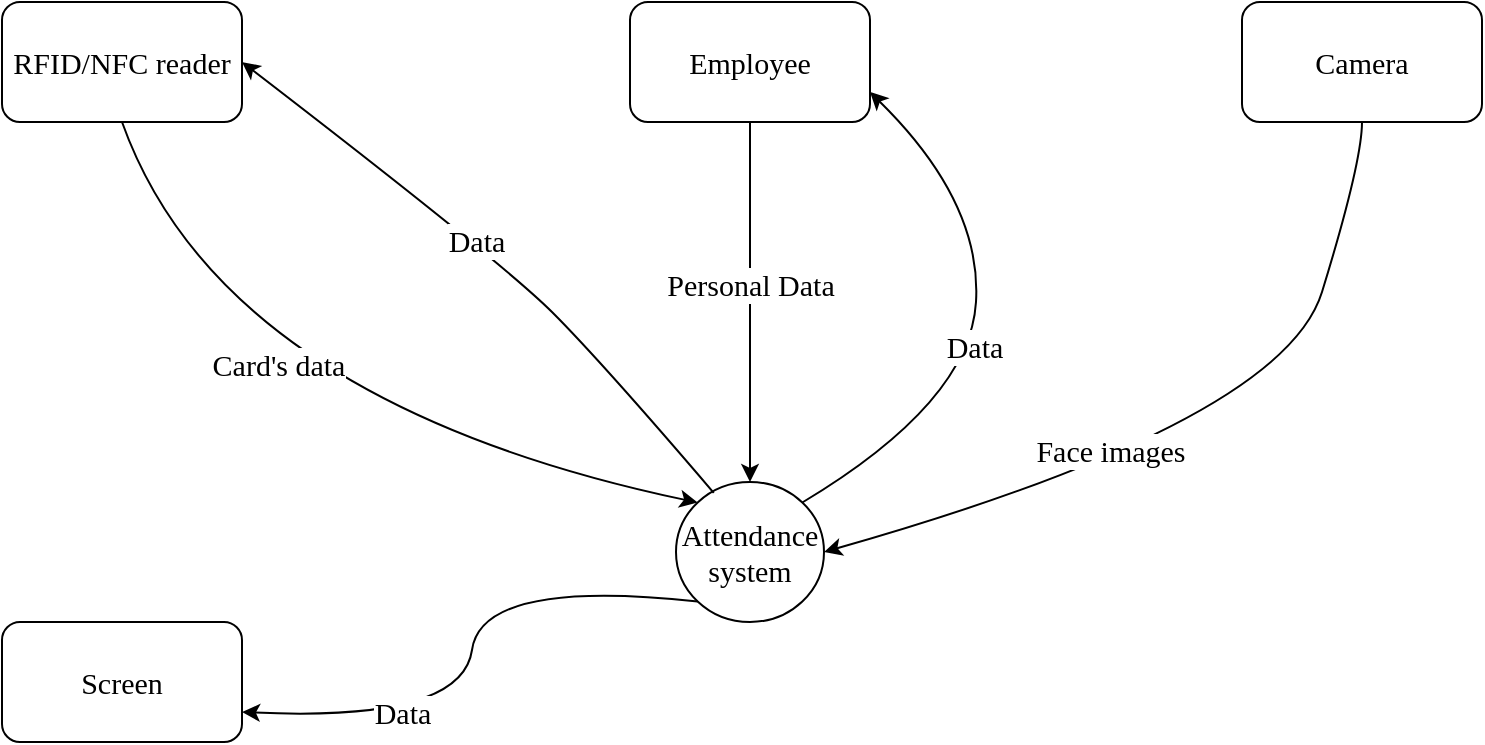 <mxfile version="19.0.3" type="device"><diagram id="MmtnPtG7CI6s9Mj6E5RJ" name="Page-1"><mxGraphModel dx="1037" dy="640" grid="1" gridSize="10" guides="1" tooltips="1" connect="1" arrows="1" fold="1" page="1" pageScale="1" pageWidth="827" pageHeight="1169" math="0" shadow="0"><root><mxCell id="0"/><mxCell id="1" parent="0"/><mxCell id="nPZA7qpnRAoJ6NCPJog4-1" value="RFID/NFC reader" style="rounded=1;whiteSpace=wrap;html=1;fontFamily=Times New Roman;fontSize=15;" parent="1" vertex="1"><mxGeometry x="40" y="40" width="120" height="60" as="geometry"/></mxCell><mxCell id="vkgwShbReoHaFRzFnjxC-2" style="edgeStyle=orthogonalEdgeStyle;rounded=0;orthogonalLoop=1;jettySize=auto;html=1;exitX=0.5;exitY=1;exitDx=0;exitDy=0;fontFamily=Times New Roman;fontSize=15;" parent="1" source="nPZA7qpnRAoJ6NCPJog4-2" target="nPZA7qpnRAoJ6NCPJog4-4" edge="1"><mxGeometry relative="1" as="geometry"><Array as="points"><mxPoint x="414" y="180"/><mxPoint x="414" y="180"/></Array></mxGeometry></mxCell><mxCell id="vkgwShbReoHaFRzFnjxC-14" value="Personal Data" style="edgeLabel;html=1;align=center;verticalAlign=middle;resizable=0;points=[];fontSize=15;fontFamily=Times New Roman;imageAspect=1;" parent="vkgwShbReoHaFRzFnjxC-2" vertex="1" connectable="0"><mxGeometry x="0.158" relative="1" as="geometry"><mxPoint y="-23" as="offset"/></mxGeometry></mxCell><mxCell id="nPZA7qpnRAoJ6NCPJog4-2" value="Employee" style="rounded=1;whiteSpace=wrap;html=1;fontFamily=Times New Roman;fontSize=15;" parent="1" vertex="1"><mxGeometry x="354" y="40" width="120" height="60" as="geometry"/></mxCell><mxCell id="nPZA7qpnRAoJ6NCPJog4-3" value="Camera" style="rounded=1;whiteSpace=wrap;html=1;fontFamily=Times New Roman;fontSize=15;" parent="1" vertex="1"><mxGeometry x="660" y="40" width="120" height="60" as="geometry"/></mxCell><mxCell id="nPZA7qpnRAoJ6NCPJog4-4" value="Attendance system" style="ellipse;whiteSpace=wrap;html=1;fontFamily=Times New Roman;fontSize=15;" parent="1" vertex="1"><mxGeometry x="377" y="280" width="74" height="70" as="geometry"/></mxCell><mxCell id="nPZA7qpnRAoJ6NCPJog4-5" value="Screen" style="rounded=1;whiteSpace=wrap;html=1;fontFamily=Times New Roman;fontSize=15;" parent="1" vertex="1"><mxGeometry x="40" y="350" width="120" height="60" as="geometry"/></mxCell><mxCell id="vkgwShbReoHaFRzFnjxC-4" value="" style="curved=1;endArrow=classic;html=1;rounded=0;fontFamily=Times New Roman;fontSize=15;exitX=1;exitY=0;exitDx=0;exitDy=0;entryX=1;entryY=0.75;entryDx=0;entryDy=0;" parent="1" source="nPZA7qpnRAoJ6NCPJog4-4" target="nPZA7qpnRAoJ6NCPJog4-2" edge="1"><mxGeometry width="50" height="50" relative="1" as="geometry"><mxPoint x="474" y="240" as="sourcePoint"/><mxPoint x="524" y="190" as="targetPoint"/><Array as="points"><mxPoint x="524" y="240"/><mxPoint x="530" y="140"/></Array></mxGeometry></mxCell><mxCell id="vkgwShbReoHaFRzFnjxC-13" value="Data" style="edgeLabel;html=1;align=center;verticalAlign=middle;resizable=0;points=[];fontSize=15;fontFamily=Times New Roman;" parent="vkgwShbReoHaFRzFnjxC-4" vertex="1" connectable="0"><mxGeometry x="0.043" y="1" relative="1" as="geometry"><mxPoint y="18" as="offset"/></mxGeometry></mxCell><mxCell id="vkgwShbReoHaFRzFnjxC-5" value="" style="curved=1;endArrow=classic;html=1;rounded=0;fontFamily=Times New Roman;fontSize=15;exitX=0.5;exitY=1;exitDx=0;exitDy=0;entryX=1;entryY=0.5;entryDx=0;entryDy=0;" parent="1" source="nPZA7qpnRAoJ6NCPJog4-3" target="nPZA7qpnRAoJ6NCPJog4-4" edge="1"><mxGeometry width="50" height="50" relative="1" as="geometry"><mxPoint x="629.296" y="326.716" as="sourcePoint"/><mxPoint x="620" y="140" as="targetPoint"/><Array as="points"><mxPoint x="720" y="120"/><mxPoint x="680" y="250"/></Array></mxGeometry></mxCell><mxCell id="vkgwShbReoHaFRzFnjxC-12" value="Face images" style="edgeLabel;html=1;align=center;verticalAlign=middle;resizable=0;points=[];fontSize=15;fontFamily=Times New Roman;" parent="vkgwShbReoHaFRzFnjxC-5" vertex="1" connectable="0"><mxGeometry x="0.234" y="-10" relative="1" as="geometry"><mxPoint as="offset"/></mxGeometry></mxCell><mxCell id="vkgwShbReoHaFRzFnjxC-6" value="" style="curved=1;endArrow=classic;html=1;rounded=0;fontFamily=Times New Roman;fontSize=15;exitX=0.255;exitY=0.077;exitDx=0;exitDy=0;exitPerimeter=0;entryX=1;entryY=0.5;entryDx=0;entryDy=0;" parent="1" source="nPZA7qpnRAoJ6NCPJog4-4" target="nPZA7qpnRAoJ6NCPJog4-1" edge="1"><mxGeometry width="50" height="50" relative="1" as="geometry"><mxPoint x="290" y="220" as="sourcePoint"/><mxPoint x="340" y="170" as="targetPoint"/><Array as="points"><mxPoint x="340" y="220"/><mxPoint x="290" y="170"/></Array></mxGeometry></mxCell><mxCell id="vkgwShbReoHaFRzFnjxC-15" value="Data" style="edgeLabel;html=1;align=center;verticalAlign=middle;resizable=0;points=[];fontSize=15;fontFamily=Times New Roman;" parent="vkgwShbReoHaFRzFnjxC-6" vertex="1" connectable="0"><mxGeometry x="0.085" y="-1" relative="1" as="geometry"><mxPoint as="offset"/></mxGeometry></mxCell><mxCell id="vkgwShbReoHaFRzFnjxC-8" value="" style="curved=1;endArrow=classic;html=1;rounded=0;fontFamily=Times New Roman;fontSize=15;exitX=0.5;exitY=1;exitDx=0;exitDy=0;entryX=0;entryY=0;entryDx=0;entryDy=0;" parent="1" source="nPZA7qpnRAoJ6NCPJog4-1" target="nPZA7qpnRAoJ6NCPJog4-4" edge="1"><mxGeometry width="50" height="50" relative="1" as="geometry"><mxPoint x="170" y="190" as="sourcePoint"/><mxPoint x="220" y="140" as="targetPoint"/><Array as="points"><mxPoint x="150" y="240"/></Array></mxGeometry></mxCell><mxCell id="vkgwShbReoHaFRzFnjxC-16" value="Card's data" style="edgeLabel;html=1;align=center;verticalAlign=middle;resizable=0;points=[];fontSize=15;fontFamily=Times New Roman;" parent="vkgwShbReoHaFRzFnjxC-8" vertex="1" connectable="0"><mxGeometry x="-0.289" y="33" relative="1" as="geometry"><mxPoint as="offset"/></mxGeometry></mxCell><mxCell id="vkgwShbReoHaFRzFnjxC-10" value="" style="curved=1;endArrow=classic;html=1;rounded=0;fontFamily=Times New Roman;fontSize=15;exitX=0;exitY=1;exitDx=0;exitDy=0;entryX=1;entryY=0.75;entryDx=0;entryDy=0;" parent="1" source="nPZA7qpnRAoJ6NCPJog4-4" target="nPZA7qpnRAoJ6NCPJog4-5" edge="1"><mxGeometry width="50" height="50" relative="1" as="geometry"><mxPoint x="300" y="320" as="sourcePoint"/><mxPoint x="250" y="370" as="targetPoint"/><Array as="points"><mxPoint x="280" y="328"/><mxPoint x="270" y="400"/></Array></mxGeometry></mxCell><mxCell id="vkgwShbReoHaFRzFnjxC-11" value="Data" style="edgeLabel;html=1;align=center;verticalAlign=middle;resizable=0;points=[];fontSize=15;fontFamily=Times New Roman;" parent="vkgwShbReoHaFRzFnjxC-10" vertex="1" connectable="0"><mxGeometry x="0.453" y="-4" relative="1" as="geometry"><mxPoint as="offset"/></mxGeometry></mxCell></root></mxGraphModel></diagram></mxfile>